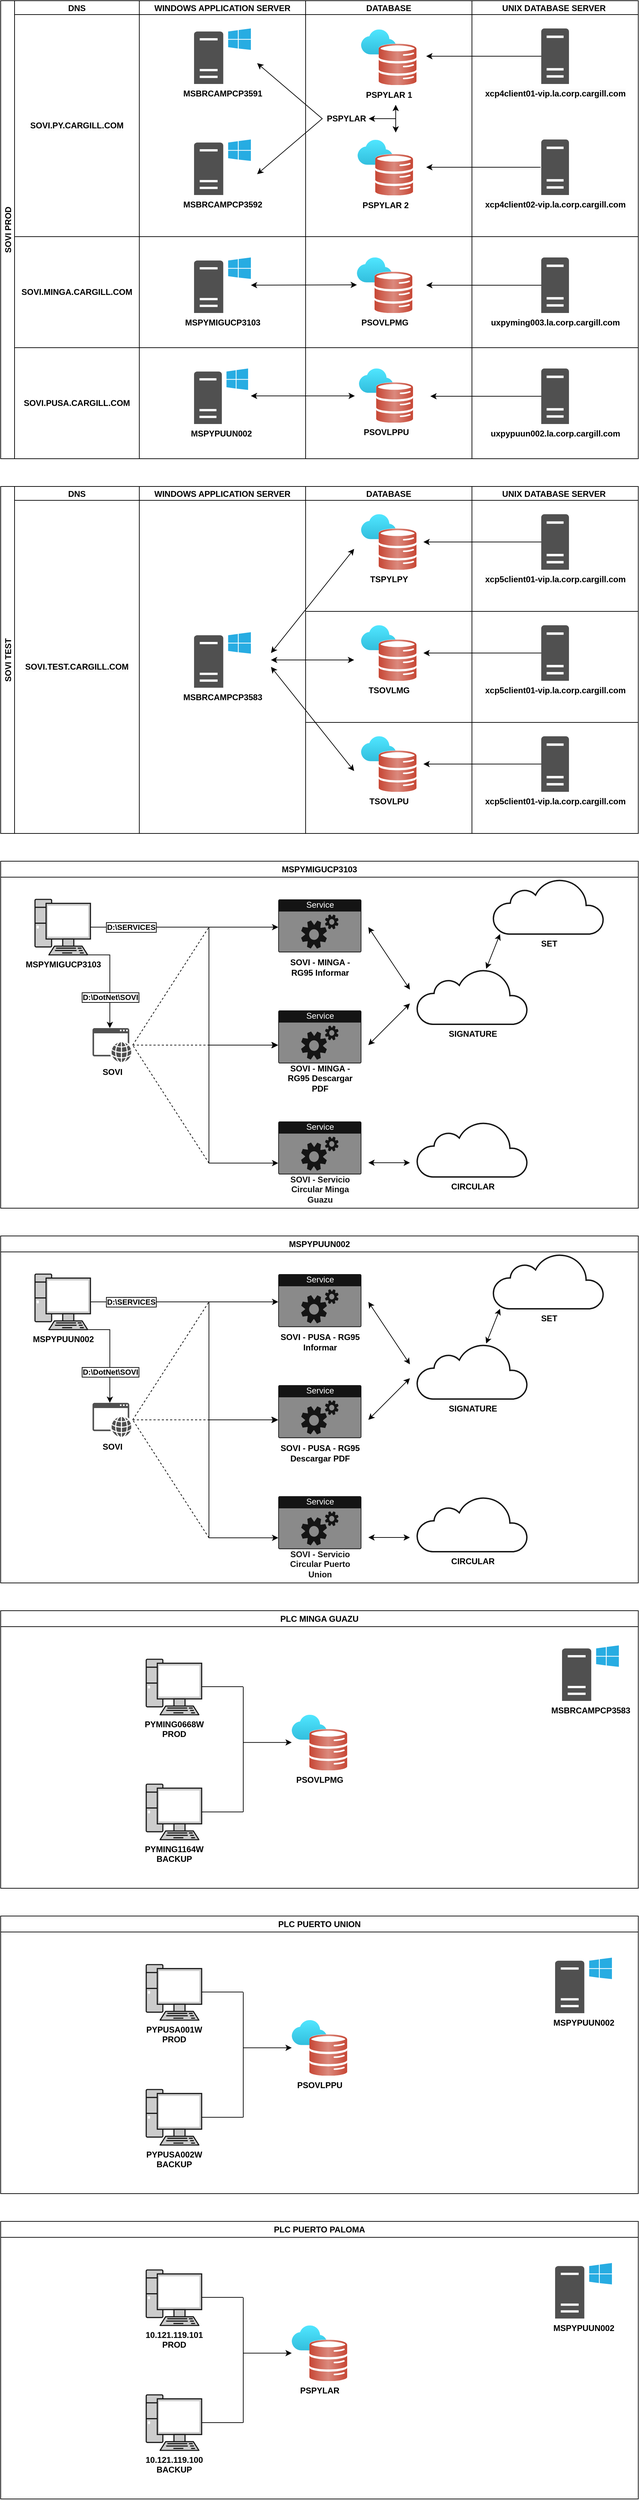 <mxfile version="26.2.14" pages="2">
  <diagram name="SOVI PROD" id="BHSBVepEI7i_H1suJu1l">
    <mxGraphModel dx="2276" dy="394" grid="1" gridSize="10" guides="1" tooltips="1" connect="1" arrows="1" fold="1" page="0" pageScale="1" pageWidth="827" pageHeight="1169" math="0" shadow="0">
      <root>
        <mxCell id="0" />
        <mxCell id="1" parent="0" />
        <mxCell id="Lmm6m85qJxEu8-YSa5jU-5" value="SOVI PROD" style="swimlane;childLayout=stackLayout;resizeParent=1;resizeParentMax=0;startSize=20;horizontal=0;horizontalStack=1;" parent="1" vertex="1">
          <mxGeometry x="-200" y="660" width="920" height="660" as="geometry">
            <mxRectangle x="-200" y="680" width="40" height="50" as="alternateBounds" />
          </mxGeometry>
        </mxCell>
        <mxCell id="Lmm6m85qJxEu8-YSa5jU-6" value="DNS" style="swimlane;startSize=20;" parent="Lmm6m85qJxEu8-YSa5jU-5" vertex="1">
          <mxGeometry x="20" width="180" height="660" as="geometry">
            <mxRectangle x="20" width="40" height="640" as="alternateBounds" />
          </mxGeometry>
        </mxCell>
        <UserObject label="&lt;div&gt;SOVI.PUSA.CARGILL.COM&lt;/div&gt;" id="y3RM7o4rQuZbwmve9e-z-50">
          <mxCell style="text;html=1;align=center;verticalAlign=middle;whiteSpace=wrap;rounded=0;fontStyle=1" parent="Lmm6m85qJxEu8-YSa5jU-6" vertex="1">
            <mxGeometry x="20" y="560" width="140" height="40" as="geometry" />
          </mxCell>
        </UserObject>
        <UserObject label="&lt;div&gt;SOVI.MINGA.CARGILL.COM&lt;/div&gt;" id="y3RM7o4rQuZbwmve9e-z-49">
          <mxCell style="text;html=1;align=center;verticalAlign=middle;whiteSpace=wrap;rounded=0;fontStyle=1" parent="Lmm6m85qJxEu8-YSa5jU-6" vertex="1">
            <mxGeometry x="20" y="400" width="140" height="40" as="geometry" />
          </mxCell>
        </UserObject>
        <UserObject label="&lt;div&gt;&lt;span style=&quot;color: rgb(0, 0, 0); font-family: Helvetica; font-size: 12px; font-style: normal; font-variant-ligatures: normal; font-variant-caps: normal; letter-spacing: normal; orphans: 2; text-indent: 0px; text-transform: none; widows: 2; word-spacing: 0px; -webkit-text-stroke-width: 0px; white-space: normal; background-color: rgb(251, 251, 251); text-decoration-thickness: initial; text-decoration-style: initial; text-decoration-color: initial; float: none; display: inline !important;&quot;&gt;SOVI.PY.CARGILL.COM&lt;/span&gt;&lt;/div&gt;" id="y3RM7o4rQuZbwmve9e-z-48">
          <mxCell style="text;html=1;align=center;verticalAlign=middle;whiteSpace=wrap;rounded=0;fontStyle=1" parent="Lmm6m85qJxEu8-YSa5jU-6" vertex="1">
            <mxGeometry x="20" y="160" width="140" height="40" as="geometry" />
          </mxCell>
        </UserObject>
        <mxCell id="Lmm6m85qJxEu8-YSa5jU-64" value="" style="endArrow=none;html=1;rounded=0;" parent="Lmm6m85qJxEu8-YSa5jU-6" edge="1">
          <mxGeometry width="50" height="50" relative="1" as="geometry">
            <mxPoint y="340" as="sourcePoint" />
            <mxPoint x="180" y="340" as="targetPoint" />
          </mxGeometry>
        </mxCell>
        <mxCell id="Lmm6m85qJxEu8-YSa5jU-68" value="" style="endArrow=none;html=1;rounded=0;" parent="Lmm6m85qJxEu8-YSa5jU-6" edge="1">
          <mxGeometry width="50" height="50" relative="1" as="geometry">
            <mxPoint y="500" as="sourcePoint" />
            <mxPoint x="180" y="500" as="targetPoint" />
          </mxGeometry>
        </mxCell>
        <mxCell id="Lmm6m85qJxEu8-YSa5jU-7" value="WINDOWS APPLICATION SERVER" style="swimlane;startSize=20;" parent="Lmm6m85qJxEu8-YSa5jU-5" vertex="1">
          <mxGeometry x="200" width="240" height="660" as="geometry">
            <mxRectangle x="200" width="32" height="640" as="alternateBounds" />
          </mxGeometry>
        </mxCell>
        <mxCell id="Lmm6m85qJxEu8-YSa5jU-12" value="&lt;div&gt;MSPYMIGUCP3103&lt;/div&gt;" style="sketch=0;pointerEvents=1;shadow=0;dashed=0;html=1;strokeColor=none;fillColor=#505050;labelPosition=center;verticalLabelPosition=bottom;verticalAlign=top;outlineConnect=0;align=center;shape=mxgraph.office.servers.windows_server;fontStyle=1" parent="Lmm6m85qJxEu8-YSa5jU-7" vertex="1">
          <mxGeometry x="79" y="370" width="82" height="80" as="geometry" />
        </mxCell>
        <mxCell id="Lmm6m85qJxEu8-YSa5jU-13" value="&lt;div&gt;&lt;span style=&quot;background-color: transparent; color: light-dark(rgb(0, 0, 0), rgb(255, 255, 255));&quot;&gt;MSPYPUUN002&lt;/span&gt;&lt;/div&gt;" style="sketch=0;pointerEvents=1;shadow=0;dashed=0;html=1;strokeColor=none;fillColor=#505050;labelPosition=center;verticalLabelPosition=bottom;verticalAlign=top;outlineConnect=0;align=center;shape=mxgraph.office.servers.windows_server;fontStyle=1" parent="Lmm6m85qJxEu8-YSa5jU-7" vertex="1">
          <mxGeometry x="79" y="530" width="78" height="80" as="geometry" />
        </mxCell>
        <mxCell id="Lmm6m85qJxEu8-YSa5jU-14" value="&lt;div&gt;MSBRCAMPCP3592&lt;/div&gt;" style="sketch=0;pointerEvents=1;shadow=0;dashed=0;html=1;strokeColor=none;fillColor=#505050;labelPosition=center;verticalLabelPosition=bottom;verticalAlign=top;outlineConnect=0;align=center;shape=mxgraph.office.servers.windows_server;fontStyle=1" parent="Lmm6m85qJxEu8-YSa5jU-7" vertex="1">
          <mxGeometry x="79" y="200" width="82" height="80" as="geometry" />
        </mxCell>
        <mxCell id="Lmm6m85qJxEu8-YSa5jU-15" value="&lt;div&gt;MSBRCAMPCP3591&lt;/div&gt;" style="sketch=0;pointerEvents=1;shadow=0;dashed=0;html=1;strokeColor=none;fillColor=#505050;labelPosition=center;verticalLabelPosition=bottom;verticalAlign=top;outlineConnect=0;align=center;shape=mxgraph.office.servers.windows_server;fontStyle=1" parent="Lmm6m85qJxEu8-YSa5jU-7" vertex="1">
          <mxGeometry x="79" y="40" width="82" height="80" as="geometry" />
        </mxCell>
        <mxCell id="Lmm6m85qJxEu8-YSa5jU-53" value="" style="endArrow=classic;startArrow=classic;html=1;rounded=0;" parent="Lmm6m85qJxEu8-YSa5jU-7" edge="1">
          <mxGeometry width="50" height="50" relative="1" as="geometry">
            <mxPoint x="161" y="569.5" as="sourcePoint" />
            <mxPoint x="311" y="569.5" as="targetPoint" />
          </mxGeometry>
        </mxCell>
        <mxCell id="Lmm6m85qJxEu8-YSa5jU-65" value="" style="endArrow=none;html=1;rounded=0;" parent="Lmm6m85qJxEu8-YSa5jU-7" edge="1">
          <mxGeometry width="50" height="50" relative="1" as="geometry">
            <mxPoint y="340" as="sourcePoint" />
            <mxPoint x="240" y="340" as="targetPoint" />
          </mxGeometry>
        </mxCell>
        <mxCell id="Lmm6m85qJxEu8-YSa5jU-69" value="" style="endArrow=none;html=1;rounded=0;" parent="Lmm6m85qJxEu8-YSa5jU-7" edge="1">
          <mxGeometry width="50" height="50" relative="1" as="geometry">
            <mxPoint x="-2" y="500" as="sourcePoint" />
            <mxPoint x="242" y="500" as="targetPoint" />
          </mxGeometry>
        </mxCell>
        <mxCell id="Lmm6m85qJxEu8-YSa5jU-8" value="DATABASE" style="swimlane;startSize=20;" parent="Lmm6m85qJxEu8-YSa5jU-5" vertex="1">
          <mxGeometry x="440" width="240" height="660" as="geometry">
            <mxRectangle x="440" width="40" height="640" as="alternateBounds" />
          </mxGeometry>
        </mxCell>
        <mxCell id="Lmm6m85qJxEu8-YSa5jU-16" value="PSOVLPMG" style="image;aspect=fixed;html=1;points=[];align=center;fontSize=12;image=img/lib/azure2/databases/Oracle_Database.svg;fontStyle=1" parent="Lmm6m85qJxEu8-YSa5jU-8" vertex="1">
          <mxGeometry x="74" y="370" width="80" height="80" as="geometry" />
        </mxCell>
        <mxCell id="Lmm6m85qJxEu8-YSa5jU-17" value="&lt;div&gt;PSOVLPPU&lt;/div&gt;" style="image;aspect=fixed;html=1;points=[];align=center;fontSize=12;image=img/lib/azure2/databases/Oracle_Database.svg;fontStyle=1" parent="Lmm6m85qJxEu8-YSa5jU-8" vertex="1">
          <mxGeometry x="77" y="530" width="78" height="78" as="geometry" />
        </mxCell>
        <mxCell id="Lmm6m85qJxEu8-YSa5jU-18" value="&lt;div&gt;PSPYLAR 2&lt;/div&gt;" style="image;aspect=fixed;html=1;points=[];align=center;fontSize=12;image=img/lib/azure2/databases/Oracle_Database.svg;fontStyle=1" parent="Lmm6m85qJxEu8-YSa5jU-8" vertex="1">
          <mxGeometry x="75" y="200.5" width="80" height="80" as="geometry" />
        </mxCell>
        <mxCell id="Lmm6m85qJxEu8-YSa5jU-19" value="&lt;div&gt;PSPYLAR 1&lt;/div&gt;" style="image;aspect=fixed;html=1;points=[];align=center;fontSize=12;image=img/lib/azure2/databases/Oracle_Database.svg;fontStyle=1" parent="Lmm6m85qJxEu8-YSa5jU-8" vertex="1">
          <mxGeometry x="80" y="41.5" width="80" height="80" as="geometry" />
        </mxCell>
        <mxCell id="Lmm6m85qJxEu8-YSa5jU-20" value="" style="endArrow=classic;startArrow=classic;html=1;rounded=0;" parent="Lmm6m85qJxEu8-YSa5jU-8" edge="1">
          <mxGeometry width="50" height="50" relative="1" as="geometry">
            <mxPoint x="130" y="190" as="sourcePoint" />
            <mxPoint x="130" y="150" as="targetPoint" />
            <Array as="points" />
          </mxGeometry>
        </mxCell>
        <mxCell id="Lmm6m85qJxEu8-YSa5jU-55" value="" style="endArrow=classic;startArrow=classic;html=1;rounded=0;" parent="Lmm6m85qJxEu8-YSa5jU-8" edge="1">
          <mxGeometry width="50" height="50" relative="1" as="geometry">
            <mxPoint x="-70" y="90" as="sourcePoint" />
            <mxPoint x="-70" y="250" as="targetPoint" />
            <Array as="points">
              <mxPoint x="24" y="170" />
            </Array>
          </mxGeometry>
        </mxCell>
        <mxCell id="Lmm6m85qJxEu8-YSa5jU-56" value="PSPYLAR" style="text;html=1;align=center;verticalAlign=middle;whiteSpace=wrap;rounded=0;fontSize=12;fontStyle=1" parent="Lmm6m85qJxEu8-YSa5jU-8" vertex="1">
          <mxGeometry x="27" y="150" width="64" height="40" as="geometry" />
        </mxCell>
        <mxCell id="Lmm6m85qJxEu8-YSa5jU-66" value="" style="endArrow=none;html=1;rounded=0;" parent="Lmm6m85qJxEu8-YSa5jU-8" edge="1">
          <mxGeometry width="50" height="50" relative="1" as="geometry">
            <mxPoint y="340" as="sourcePoint" />
            <mxPoint x="240" y="340" as="targetPoint" />
          </mxGeometry>
        </mxCell>
        <mxCell id="Lmm6m85qJxEu8-YSa5jU-70" value="" style="endArrow=none;html=1;rounded=0;" parent="Lmm6m85qJxEu8-YSa5jU-8" edge="1">
          <mxGeometry width="50" height="50" relative="1" as="geometry">
            <mxPoint y="500" as="sourcePoint" />
            <mxPoint x="240" y="500" as="targetPoint" />
          </mxGeometry>
        </mxCell>
        <mxCell id="Lmm6m85qJxEu8-YSa5jU-11" value="UNIX DATABASE SERVER " style="swimlane;startSize=20;strokeColor=default;strokeWidth=1;perimeterSpacing=0;" parent="Lmm6m85qJxEu8-YSa5jU-5" vertex="1">
          <mxGeometry x="680" width="240" height="660" as="geometry">
            <mxRectangle x="680" width="40" height="640" as="alternateBounds" />
          </mxGeometry>
        </mxCell>
        <mxCell id="Lmm6m85qJxEu8-YSa5jU-21" value="&lt;span style=&quot;text-align: left; text-wrap-mode: wrap;&quot;&gt;uxpypuun002.la.corp.cargill.com&lt;/span&gt;" style="sketch=0;pointerEvents=1;shadow=0;dashed=0;html=1;strokeColor=none;fillColor=#505050;labelPosition=center;verticalLabelPosition=bottom;verticalAlign=top;outlineConnect=0;align=center;shape=mxgraph.office.servers.server_generic;fontStyle=1" parent="Lmm6m85qJxEu8-YSa5jU-11" vertex="1">
          <mxGeometry x="100" y="530" width="40" height="80" as="geometry" />
        </mxCell>
        <mxCell id="Lmm6m85qJxEu8-YSa5jU-22" value="&lt;span style=&quot;text-align: left; text-wrap-mode: wrap;&quot;&gt;uxpyming003.la.corp.cargill.com&lt;/span&gt;" style="sketch=0;pointerEvents=1;shadow=0;dashed=0;html=1;strokeColor=none;fillColor=#505050;labelPosition=center;verticalLabelPosition=bottom;verticalAlign=top;outlineConnect=0;align=center;shape=mxgraph.office.servers.server_generic;fontStyle=1" parent="Lmm6m85qJxEu8-YSa5jU-11" vertex="1">
          <mxGeometry x="100" y="370" width="40" height="80" as="geometry" />
        </mxCell>
        <mxCell id="Lmm6m85qJxEu8-YSa5jU-23" value="&lt;span style=&quot;color: rgb(0, 0, 0); text-wrap-mode: wrap; text-align: left; background-color: rgb(251, 251, 251); float: none; display: inline !important;&quot;&gt;xcp4client02-vip.la.corp.cargill.com&lt;/span&gt;" style="sketch=0;pointerEvents=1;shadow=0;dashed=0;html=1;strokeColor=none;fillColor=#505050;labelPosition=center;verticalLabelPosition=bottom;verticalAlign=top;outlineConnect=0;align=center;shape=mxgraph.office.servers.server_generic;fontStyle=1" parent="Lmm6m85qJxEu8-YSa5jU-11" vertex="1">
          <mxGeometry x="100" y="200" width="40" height="80" as="geometry" />
        </mxCell>
        <mxCell id="Lmm6m85qJxEu8-YSa5jU-24" value="&lt;span style=&quot;color: rgb(0, 0, 0); text-wrap-mode: wrap; text-align: left; background-color: rgb(251, 251, 251); float: none; display: inline !important;&quot;&gt;xcp4client01-vip.la.corp.cargill.com&lt;/span&gt;" style="sketch=0;pointerEvents=1;shadow=0;dashed=0;html=1;strokeColor=none;fillColor=#505050;labelPosition=center;verticalLabelPosition=bottom;verticalAlign=top;outlineConnect=0;align=center;shape=mxgraph.office.servers.server_generic;fontStyle=1" parent="Lmm6m85qJxEu8-YSa5jU-11" vertex="1">
          <mxGeometry x="100" y="40" width="40" height="80" as="geometry" />
        </mxCell>
        <mxCell id="Lmm6m85qJxEu8-YSa5jU-25" value="" style="endArrow=classic;html=1;rounded=0;" parent="Lmm6m85qJxEu8-YSa5jU-11" source="Lmm6m85qJxEu8-YSa5jU-24" edge="1">
          <mxGeometry width="50" height="50" relative="1" as="geometry">
            <mxPoint x="83" y="79.5" as="sourcePoint" />
            <mxPoint x="-66" y="80" as="targetPoint" />
          </mxGeometry>
        </mxCell>
        <mxCell id="Lmm6m85qJxEu8-YSa5jU-26" value="" style="endArrow=classic;html=1;rounded=0;exitX=-0.025;exitY=0.5;exitDx=0;exitDy=0;exitPerimeter=0;" parent="Lmm6m85qJxEu8-YSa5jU-11" source="Lmm6m85qJxEu8-YSa5jU-23" edge="1">
          <mxGeometry width="50" height="50" relative="1" as="geometry">
            <mxPoint x="55" y="250" as="sourcePoint" />
            <mxPoint x="-66" y="240" as="targetPoint" />
          </mxGeometry>
        </mxCell>
        <mxCell id="Lmm6m85qJxEu8-YSa5jU-27" value="" style="endArrow=classic;html=1;rounded=0;" parent="Lmm6m85qJxEu8-YSa5jU-11" source="Lmm6m85qJxEu8-YSa5jU-22" edge="1">
          <mxGeometry width="50" height="50" relative="1" as="geometry">
            <mxPoint x="75" y="399.5" as="sourcePoint" />
            <mxPoint x="-66" y="410" as="targetPoint" />
          </mxGeometry>
        </mxCell>
        <mxCell id="Lmm6m85qJxEu8-YSa5jU-49" value="" style="endArrow=classic;html=1;rounded=0;" parent="Lmm6m85qJxEu8-YSa5jU-11" source="Lmm6m85qJxEu8-YSa5jU-21" edge="1">
          <mxGeometry width="50" height="50" relative="1" as="geometry">
            <mxPoint x="85" y="559.5" as="sourcePoint" />
            <mxPoint x="-60" y="570" as="targetPoint" />
          </mxGeometry>
        </mxCell>
        <mxCell id="Lmm6m85qJxEu8-YSa5jU-67" value="" style="endArrow=none;html=1;rounded=0;" parent="Lmm6m85qJxEu8-YSa5jU-11" edge="1">
          <mxGeometry width="50" height="50" relative="1" as="geometry">
            <mxPoint y="340" as="sourcePoint" />
            <mxPoint x="240" y="340" as="targetPoint" />
          </mxGeometry>
        </mxCell>
        <mxCell id="Lmm6m85qJxEu8-YSa5jU-71" value="" style="endArrow=none;html=1;rounded=0;" parent="Lmm6m85qJxEu8-YSa5jU-11" edge="1">
          <mxGeometry width="50" height="50" relative="1" as="geometry">
            <mxPoint y="500" as="sourcePoint" />
            <mxPoint x="240" y="500" as="targetPoint" />
          </mxGeometry>
        </mxCell>
        <mxCell id="Lmm6m85qJxEu8-YSa5jU-54" value="" style="endArrow=classic;startArrow=classic;html=1;rounded=0;entryX=0;entryY=0.494;entryDx=0;entryDy=0;entryPerimeter=0;" parent="Lmm6m85qJxEu8-YSa5jU-5" source="Lmm6m85qJxEu8-YSa5jU-12" target="Lmm6m85qJxEu8-YSa5jU-16" edge="1">
          <mxGeometry width="50" height="50" relative="1" as="geometry">
            <mxPoint x="364" y="400" as="sourcePoint" />
            <mxPoint x="484" y="400" as="targetPoint" />
          </mxGeometry>
        </mxCell>
        <mxCell id="fkPe5Omj4DqYJCpeFkgv-1" value="SOVI TEST" style="swimlane;childLayout=stackLayout;resizeParent=1;resizeParentMax=0;startSize=20;horizontal=0;horizontalStack=1;" parent="1" vertex="1">
          <mxGeometry x="-200" y="1360" width="920" height="500" as="geometry">
            <mxRectangle x="-200" y="1360" width="40" height="50" as="alternateBounds" />
          </mxGeometry>
        </mxCell>
        <mxCell id="fkPe5Omj4DqYJCpeFkgv-2" value="DNS" style="swimlane;startSize=20;" parent="fkPe5Omj4DqYJCpeFkgv-1" vertex="1">
          <mxGeometry x="20" width="180" height="500" as="geometry">
            <mxRectangle x="20" width="40" height="640" as="alternateBounds" />
          </mxGeometry>
        </mxCell>
        <UserObject label="&lt;div&gt;&lt;span style=&quot;color: rgb(0, 0, 0); font-family: Helvetica; font-size: 12px; font-style: normal; font-variant-ligatures: normal; font-variant-caps: normal; letter-spacing: normal; orphans: 2; text-indent: 0px; text-transform: none; widows: 2; word-spacing: 0px; -webkit-text-stroke-width: 0px; white-space: normal; background-color: rgb(251, 251, 251); text-decoration-thickness: initial; text-decoration-style: initial; text-decoration-color: initial; float: none; display: inline !important;&quot;&gt;SOVI.TEST.CARGILL.COM&lt;/span&gt;&lt;/div&gt;" id="fkPe5Omj4DqYJCpeFkgv-3">
          <mxCell style="text;html=1;align=center;verticalAlign=middle;whiteSpace=wrap;rounded=0;fontStyle=1" parent="fkPe5Omj4DqYJCpeFkgv-2" vertex="1">
            <mxGeometry x="20" y="240" width="140" height="40" as="geometry" />
          </mxCell>
        </UserObject>
        <mxCell id="fkPe5Omj4DqYJCpeFkgv-4" value="WINDOWS APPLICATION SERVER" style="swimlane;startSize=20;" parent="fkPe5Omj4DqYJCpeFkgv-1" vertex="1">
          <mxGeometry x="200" width="240" height="500" as="geometry" />
        </mxCell>
        <mxCell id="fkPe5Omj4DqYJCpeFkgv-5" value="&lt;div&gt;MSBRCAMPCP3583&lt;/div&gt;" style="sketch=0;pointerEvents=1;shadow=0;dashed=0;html=1;strokeColor=none;fillColor=#505050;labelPosition=center;verticalLabelPosition=bottom;verticalAlign=top;outlineConnect=0;align=center;shape=mxgraph.office.servers.windows_server;fontStyle=1" parent="fkPe5Omj4DqYJCpeFkgv-4" vertex="1">
          <mxGeometry x="79" y="210" width="82" height="80" as="geometry" />
        </mxCell>
        <mxCell id="fkPe5Omj4DqYJCpeFkgv-6" value="" style="endArrow=classic;startArrow=classic;html=1;rounded=0;" parent="fkPe5Omj4DqYJCpeFkgv-4" edge="1">
          <mxGeometry width="50" height="50" relative="1" as="geometry">
            <mxPoint x="190" y="260" as="sourcePoint" />
            <mxPoint x="310" y="410" as="targetPoint" />
          </mxGeometry>
        </mxCell>
        <mxCell id="fkPe5Omj4DqYJCpeFkgv-7" value="DATABASE" style="swimlane;startSize=20;" parent="fkPe5Omj4DqYJCpeFkgv-1" vertex="1">
          <mxGeometry x="440" width="240" height="500" as="geometry">
            <mxRectangle x="460" width="40" height="500" as="alternateBounds" />
          </mxGeometry>
        </mxCell>
        <mxCell id="fkPe5Omj4DqYJCpeFkgv-8" value="TSOVLMG" style="image;aspect=fixed;html=1;points=[];align=center;fontSize=12;image=img/lib/azure2/databases/Oracle_Database.svg;fontStyle=1" parent="fkPe5Omj4DqYJCpeFkgv-7" vertex="1">
          <mxGeometry x="80" y="200" width="80" height="80" as="geometry" />
        </mxCell>
        <mxCell id="fkPe5Omj4DqYJCpeFkgv-9" value="&lt;div&gt;TSOVLPU&lt;/div&gt;" style="image;aspect=fixed;html=1;points=[];align=center;fontSize=12;image=img/lib/azure2/databases/Oracle_Database.svg;fontStyle=1" parent="fkPe5Omj4DqYJCpeFkgv-7" vertex="1">
          <mxGeometry x="80" y="360" width="80" height="80" as="geometry" />
        </mxCell>
        <mxCell id="fkPe5Omj4DqYJCpeFkgv-10" value="" style="endArrow=none;html=1;rounded=0;" parent="fkPe5Omj4DqYJCpeFkgv-7" edge="1">
          <mxGeometry width="50" height="50" relative="1" as="geometry">
            <mxPoint y="180" as="sourcePoint" />
            <mxPoint x="240" y="180" as="targetPoint" />
          </mxGeometry>
        </mxCell>
        <mxCell id="fkPe5Omj4DqYJCpeFkgv-11" value="" style="endArrow=none;html=1;rounded=0;" parent="fkPe5Omj4DqYJCpeFkgv-7" edge="1">
          <mxGeometry width="50" height="50" relative="1" as="geometry">
            <mxPoint y="340" as="sourcePoint" />
            <mxPoint x="240" y="340" as="targetPoint" />
          </mxGeometry>
        </mxCell>
        <mxCell id="fkPe5Omj4DqYJCpeFkgv-12" value="&lt;div&gt;TSPYLPY&lt;/div&gt;" style="image;aspect=fixed;html=1;points=[];align=center;fontSize=12;image=img/lib/azure2/databases/Oracle_Database.svg;fontStyle=1" parent="fkPe5Omj4DqYJCpeFkgv-7" vertex="1">
          <mxGeometry x="80" y="40" width="80" height="80" as="geometry" />
        </mxCell>
        <mxCell id="fkPe5Omj4DqYJCpeFkgv-13" value="UNIX DATABASE SERVER " style="swimlane;startSize=20;strokeColor=default;strokeWidth=1;perimeterSpacing=0;" parent="fkPe5Omj4DqYJCpeFkgv-1" vertex="1">
          <mxGeometry x="680" width="240" height="500" as="geometry">
            <mxRectangle x="670" width="40" height="640" as="alternateBounds" />
          </mxGeometry>
        </mxCell>
        <mxCell id="fkPe5Omj4DqYJCpeFkgv-14" value="&lt;div style=&quot;&quot;&gt;&lt;span style=&quot;background-color: transparent; text-wrap-mode: wrap;&quot;&gt;xcp5client01-vip.la.corp.cargill.com&lt;/span&gt;&lt;/div&gt;" style="sketch=0;pointerEvents=1;shadow=0;dashed=0;html=1;strokeColor=none;fillColor=#505050;labelPosition=center;verticalLabelPosition=bottom;verticalAlign=top;outlineConnect=0;align=center;shape=mxgraph.office.servers.server_generic;fontStyle=1" parent="fkPe5Omj4DqYJCpeFkgv-13" vertex="1">
          <mxGeometry x="100" y="360" width="40" height="80" as="geometry" />
        </mxCell>
        <mxCell id="fkPe5Omj4DqYJCpeFkgv-15" value="&lt;div style=&quot;&quot;&gt;&lt;span style=&quot;background-color: transparent; text-wrap-mode: wrap;&quot;&gt;xcp5client01-vip.la.corp.cargill.com&lt;/span&gt;&lt;/div&gt;" style="sketch=0;pointerEvents=1;shadow=0;dashed=0;html=1;strokeColor=none;fillColor=#505050;labelPosition=center;verticalLabelPosition=bottom;verticalAlign=top;outlineConnect=0;align=center;shape=mxgraph.office.servers.server_generic;fontStyle=1" parent="fkPe5Omj4DqYJCpeFkgv-13" vertex="1">
          <mxGeometry x="100" y="200" width="40" height="80" as="geometry" />
        </mxCell>
        <mxCell id="fkPe5Omj4DqYJCpeFkgv-16" value="&lt;span style=&quot;color: rgb(0, 0, 0); text-wrap-mode: wrap; text-align: left; background-color: rgb(251, 251, 251); float: none; display: inline !important;&quot;&gt;xcp5client01-vip.la.corp.cargill.com&lt;/span&gt;" style="sketch=0;pointerEvents=1;shadow=0;dashed=0;html=1;strokeColor=none;fillColor=#505050;labelPosition=center;verticalLabelPosition=bottom;verticalAlign=top;outlineConnect=0;align=center;shape=mxgraph.office.servers.server_generic;fontStyle=1" parent="fkPe5Omj4DqYJCpeFkgv-13" vertex="1">
          <mxGeometry x="100" y="40" width="40" height="80" as="geometry" />
        </mxCell>
        <mxCell id="fkPe5Omj4DqYJCpeFkgv-17" value="" style="endArrow=classic;html=1;rounded=0;" parent="fkPe5Omj4DqYJCpeFkgv-13" source="fkPe5Omj4DqYJCpeFkgv-16" edge="1">
          <mxGeometry width="50" height="50" relative="1" as="geometry">
            <mxPoint x="90" y="180" as="sourcePoint" />
            <mxPoint x="-70" y="80" as="targetPoint" />
          </mxGeometry>
        </mxCell>
        <mxCell id="fkPe5Omj4DqYJCpeFkgv-18" value="" style="endArrow=classic;html=1;rounded=0;" parent="fkPe5Omj4DqYJCpeFkgv-13" source="fkPe5Omj4DqYJCpeFkgv-14" edge="1">
          <mxGeometry width="50" height="50" relative="1" as="geometry">
            <mxPoint x="90" y="580" as="sourcePoint" />
            <mxPoint x="-70" y="400" as="targetPoint" />
          </mxGeometry>
        </mxCell>
        <mxCell id="fkPe5Omj4DqYJCpeFkgv-19" value="" style="endArrow=none;html=1;rounded=0;" parent="fkPe5Omj4DqYJCpeFkgv-13" edge="1">
          <mxGeometry width="50" height="50" relative="1" as="geometry">
            <mxPoint y="180" as="sourcePoint" />
            <mxPoint x="240" y="180" as="targetPoint" />
          </mxGeometry>
        </mxCell>
        <mxCell id="fkPe5Omj4DqYJCpeFkgv-20" value="" style="endArrow=none;html=1;rounded=0;" parent="fkPe5Omj4DqYJCpeFkgv-13" edge="1">
          <mxGeometry width="50" height="50" relative="1" as="geometry">
            <mxPoint y="340" as="sourcePoint" />
            <mxPoint x="240" y="340" as="targetPoint" />
          </mxGeometry>
        </mxCell>
        <mxCell id="fkPe5Omj4DqYJCpeFkgv-21" value="" style="endArrow=classic;html=1;rounded=0;" parent="fkPe5Omj4DqYJCpeFkgv-13" source="fkPe5Omj4DqYJCpeFkgv-15" edge="1">
          <mxGeometry width="50" height="50" relative="1" as="geometry">
            <mxPoint x="90" y="410" as="sourcePoint" />
            <mxPoint x="-70" y="240" as="targetPoint" />
          </mxGeometry>
        </mxCell>
        <mxCell id="fkPe5Omj4DqYJCpeFkgv-22" value="" style="endArrow=classic;startArrow=classic;html=1;rounded=0;" parent="fkPe5Omj4DqYJCpeFkgv-1" edge="1">
          <mxGeometry width="50" height="50" relative="1" as="geometry">
            <mxPoint x="390" y="250" as="sourcePoint" />
            <mxPoint x="510" y="250" as="targetPoint" />
          </mxGeometry>
        </mxCell>
        <mxCell id="fkPe5Omj4DqYJCpeFkgv-23" value="" style="endArrow=classic;startArrow=classic;html=1;rounded=0;" parent="fkPe5Omj4DqYJCpeFkgv-1" edge="1">
          <mxGeometry width="50" height="50" relative="1" as="geometry">
            <mxPoint x="390" y="240" as="sourcePoint" />
            <mxPoint x="510" y="90" as="targetPoint" />
          </mxGeometry>
        </mxCell>
        <mxCell id="05mDJKyetppNoWfwEQb2-70" value="" style="endArrow=classic;html=1;rounded=0;entryX=1;entryY=0.5;entryDx=0;entryDy=0;" parent="1" target="Lmm6m85qJxEu8-YSa5jU-56" edge="1">
          <mxGeometry width="50" height="50" relative="1" as="geometry">
            <mxPoint x="370" y="830" as="sourcePoint" />
            <mxPoint x="230" y="800" as="targetPoint" />
          </mxGeometry>
        </mxCell>
        <mxCell id="05mDJKyetppNoWfwEQb2-109" value="PLC MINGA GUAZU" style="swimlane;whiteSpace=wrap;html=1;" parent="1" vertex="1">
          <mxGeometry x="-200" y="2980" width="920" height="400" as="geometry">
            <mxRectangle x="-200" y="2980" width="150" height="30" as="alternateBounds" />
          </mxGeometry>
        </mxCell>
        <mxCell id="05mDJKyetppNoWfwEQb2-111" value="PSOVLPMG" style="image;aspect=fixed;html=1;points=[];align=center;fontSize=12;image=img/lib/azure2/databases/Oracle_Database.svg;fontStyle=1" parent="05mDJKyetppNoWfwEQb2-109" vertex="1">
          <mxGeometry x="420" y="150" width="80" height="80" as="geometry" />
        </mxCell>
        <mxCell id="05mDJKyetppNoWfwEQb2-112" value="&lt;div&gt;MSBRCAMPCP3583&lt;/div&gt;" style="sketch=0;pointerEvents=1;shadow=0;dashed=0;html=1;strokeColor=none;fillColor=#505050;labelPosition=center;verticalLabelPosition=bottom;verticalAlign=top;outlineConnect=0;align=center;shape=mxgraph.office.servers.windows_server;fontStyle=1" parent="05mDJKyetppNoWfwEQb2-109" vertex="1">
          <mxGeometry x="810" y="50" width="82" height="80" as="geometry" />
        </mxCell>
        <mxCell id="XIFifF_P7c_oXQcy4Evd-6" value="PYMING0668W&lt;div&gt;PROD&lt;/div&gt;" style="fontColor=#000000;verticalAlign=top;verticalLabelPosition=bottom;labelPosition=center;align=center;html=1;outlineConnect=0;fillColor=#CCCCCC;strokeColor=#141414;gradientColor=none;gradientDirection=north;strokeWidth=2;shape=mxgraph.networks.pc;fontStyle=1;shadow=0;" vertex="1" parent="05mDJKyetppNoWfwEQb2-109">
          <mxGeometry x="210" y="70" width="80" height="80" as="geometry" />
        </mxCell>
        <mxCell id="XIFifF_P7c_oXQcy4Evd-7" value="PYMING1164W&lt;div&gt;BACKUP&lt;/div&gt;" style="fontColor=#000000;verticalAlign=top;verticalLabelPosition=bottom;labelPosition=center;align=center;html=1;outlineConnect=0;fillColor=#CCCCCC;strokeColor=#141414;gradientColor=none;gradientDirection=north;strokeWidth=2;shape=mxgraph.networks.pc;fontStyle=1;shadow=0;" vertex="1" parent="05mDJKyetppNoWfwEQb2-109">
          <mxGeometry x="210" y="250" width="80" height="80" as="geometry" />
        </mxCell>
        <mxCell id="R7bp9Hq8BqDHesgVkp4p-5" value="" style="endArrow=none;html=1;rounded=0;" edge="1" parent="05mDJKyetppNoWfwEQb2-109">
          <mxGeometry width="50" height="50" relative="1" as="geometry">
            <mxPoint x="290" y="290" as="sourcePoint" />
            <mxPoint x="350" y="290" as="targetPoint" />
          </mxGeometry>
        </mxCell>
        <mxCell id="R7bp9Hq8BqDHesgVkp4p-6" value="" style="endArrow=none;html=1;rounded=0;" edge="1" parent="05mDJKyetppNoWfwEQb2-109">
          <mxGeometry width="50" height="50" relative="1" as="geometry">
            <mxPoint x="350" y="110" as="sourcePoint" />
            <mxPoint x="350" y="290" as="targetPoint" />
          </mxGeometry>
        </mxCell>
        <mxCell id="R7bp9Hq8BqDHesgVkp4p-7" value="" style="endArrow=none;html=1;rounded=0;" edge="1" parent="05mDJKyetppNoWfwEQb2-109">
          <mxGeometry width="50" height="50" relative="1" as="geometry">
            <mxPoint x="290" y="109.5" as="sourcePoint" />
            <mxPoint x="350" y="109.5" as="targetPoint" />
          </mxGeometry>
        </mxCell>
        <mxCell id="R7bp9Hq8BqDHesgVkp4p-9" value="" style="endArrow=classic;html=1;rounded=0;" edge="1" parent="05mDJKyetppNoWfwEQb2-109">
          <mxGeometry width="50" height="50" relative="1" as="geometry">
            <mxPoint x="350" y="189.86" as="sourcePoint" />
            <mxPoint x="420" y="189.86" as="targetPoint" />
          </mxGeometry>
        </mxCell>
        <mxCell id="R7bp9Hq8BqDHesgVkp4p-13" value="PLC PUERTO UNION" style="swimlane;whiteSpace=wrap;html=1;" vertex="1" parent="1">
          <mxGeometry x="-200" y="3420" width="920" height="400" as="geometry">
            <mxRectangle x="-200" y="3420" width="160" height="30" as="alternateBounds" />
          </mxGeometry>
        </mxCell>
        <mxCell id="R7bp9Hq8BqDHesgVkp4p-14" value="PSOVLPPU" style="image;aspect=fixed;html=1;points=[];align=center;fontSize=12;image=img/lib/azure2/databases/Oracle_Database.svg;fontStyle=1" vertex="1" parent="R7bp9Hq8BqDHesgVkp4p-13">
          <mxGeometry x="420" y="150" width="80" height="80" as="geometry" />
        </mxCell>
        <mxCell id="R7bp9Hq8BqDHesgVkp4p-15" value="MSPYPUUN002" style="sketch=0;pointerEvents=1;shadow=0;dashed=0;html=1;strokeColor=none;fillColor=#505050;labelPosition=center;verticalLabelPosition=bottom;verticalAlign=top;outlineConnect=0;align=center;shape=mxgraph.office.servers.windows_server;fontStyle=1" vertex="1" parent="R7bp9Hq8BqDHesgVkp4p-13">
          <mxGeometry x="800" y="60" width="82" height="80" as="geometry" />
        </mxCell>
        <mxCell id="R7bp9Hq8BqDHesgVkp4p-16" value="PYPUSA001W&lt;div&gt;PROD&lt;/div&gt;" style="fontColor=#000000;verticalAlign=top;verticalLabelPosition=bottom;labelPosition=center;align=center;html=1;outlineConnect=0;fillColor=#CCCCCC;strokeColor=#141414;gradientColor=none;gradientDirection=north;strokeWidth=2;shape=mxgraph.networks.pc;fontStyle=1;shadow=0;" vertex="1" parent="R7bp9Hq8BqDHesgVkp4p-13">
          <mxGeometry x="210" y="70" width="80" height="80" as="geometry" />
        </mxCell>
        <mxCell id="R7bp9Hq8BqDHesgVkp4p-17" value="PYPUSA002W&lt;div&gt;BACKUP&lt;/div&gt;" style="fontColor=#000000;verticalAlign=top;verticalLabelPosition=bottom;labelPosition=center;align=center;html=1;outlineConnect=0;fillColor=#CCCCCC;strokeColor=#141414;gradientColor=none;gradientDirection=north;strokeWidth=2;shape=mxgraph.networks.pc;fontStyle=1;shadow=0;" vertex="1" parent="R7bp9Hq8BqDHesgVkp4p-13">
          <mxGeometry x="210" y="250" width="80" height="80" as="geometry" />
        </mxCell>
        <mxCell id="R7bp9Hq8BqDHesgVkp4p-18" value="" style="endArrow=none;html=1;rounded=0;" edge="1" parent="R7bp9Hq8BqDHesgVkp4p-13">
          <mxGeometry width="50" height="50" relative="1" as="geometry">
            <mxPoint x="290" y="290" as="sourcePoint" />
            <mxPoint x="350" y="290" as="targetPoint" />
          </mxGeometry>
        </mxCell>
        <mxCell id="R7bp9Hq8BqDHesgVkp4p-19" value="" style="endArrow=none;html=1;rounded=0;" edge="1" parent="R7bp9Hq8BqDHesgVkp4p-13">
          <mxGeometry width="50" height="50" relative="1" as="geometry">
            <mxPoint x="350" y="110" as="sourcePoint" />
            <mxPoint x="350" y="290" as="targetPoint" />
          </mxGeometry>
        </mxCell>
        <mxCell id="R7bp9Hq8BqDHesgVkp4p-20" value="" style="endArrow=none;html=1;rounded=0;" edge="1" parent="R7bp9Hq8BqDHesgVkp4p-13">
          <mxGeometry width="50" height="50" relative="1" as="geometry">
            <mxPoint x="290" y="109.5" as="sourcePoint" />
            <mxPoint x="350" y="109.5" as="targetPoint" />
          </mxGeometry>
        </mxCell>
        <mxCell id="R7bp9Hq8BqDHesgVkp4p-21" value="" style="endArrow=classic;html=1;rounded=0;" edge="1" parent="R7bp9Hq8BqDHesgVkp4p-13">
          <mxGeometry width="50" height="50" relative="1" as="geometry">
            <mxPoint x="350" y="189.86" as="sourcePoint" />
            <mxPoint x="420" y="189.86" as="targetPoint" />
          </mxGeometry>
        </mxCell>
        <mxCell id="R7bp9Hq8BqDHesgVkp4p-24" value="PLC PUERTO PALOMA" style="swimlane;whiteSpace=wrap;html=1;" vertex="1" parent="1">
          <mxGeometry x="-200" y="3860" width="920" height="400" as="geometry">
            <mxRectangle x="-200" y="3420" width="160" height="30" as="alternateBounds" />
          </mxGeometry>
        </mxCell>
        <mxCell id="R7bp9Hq8BqDHesgVkp4p-25" value="PSPYLAR" style="image;aspect=fixed;html=1;points=[];align=center;fontSize=12;image=img/lib/azure2/databases/Oracle_Database.svg;fontStyle=1" vertex="1" parent="R7bp9Hq8BqDHesgVkp4p-24">
          <mxGeometry x="420" y="150" width="80" height="80" as="geometry" />
        </mxCell>
        <mxCell id="R7bp9Hq8BqDHesgVkp4p-26" value="MSPYPUUN002" style="sketch=0;pointerEvents=1;shadow=0;dashed=0;html=1;strokeColor=none;fillColor=#505050;labelPosition=center;verticalLabelPosition=bottom;verticalAlign=top;outlineConnect=0;align=center;shape=mxgraph.office.servers.windows_server;fontStyle=1" vertex="1" parent="R7bp9Hq8BqDHesgVkp4p-24">
          <mxGeometry x="800" y="60" width="82" height="80" as="geometry" />
        </mxCell>
        <mxCell id="R7bp9Hq8BqDHesgVkp4p-27" value="10.121.119.101&lt;div&gt;PROD&lt;/div&gt;" style="fontColor=#000000;verticalAlign=top;verticalLabelPosition=bottom;labelPosition=center;align=center;html=1;outlineConnect=0;fillColor=#CCCCCC;strokeColor=#141414;gradientColor=none;gradientDirection=north;strokeWidth=2;shape=mxgraph.networks.pc;fontStyle=1;shadow=0;" vertex="1" parent="R7bp9Hq8BqDHesgVkp4p-24">
          <mxGeometry x="210" y="70" width="80" height="80" as="geometry" />
        </mxCell>
        <mxCell id="R7bp9Hq8BqDHesgVkp4p-28" value="10.121.119.100&lt;div&gt;BACKUP&lt;/div&gt;" style="fontColor=#000000;verticalAlign=top;verticalLabelPosition=bottom;labelPosition=center;align=center;html=1;outlineConnect=0;fillColor=#CCCCCC;strokeColor=#141414;gradientColor=none;gradientDirection=north;strokeWidth=2;shape=mxgraph.networks.pc;fontStyle=1;shadow=0;" vertex="1" parent="R7bp9Hq8BqDHesgVkp4p-24">
          <mxGeometry x="210" y="250" width="80" height="80" as="geometry" />
        </mxCell>
        <mxCell id="R7bp9Hq8BqDHesgVkp4p-29" value="" style="endArrow=none;html=1;rounded=0;" edge="1" parent="R7bp9Hq8BqDHesgVkp4p-24">
          <mxGeometry width="50" height="50" relative="1" as="geometry">
            <mxPoint x="290" y="290" as="sourcePoint" />
            <mxPoint x="350" y="290" as="targetPoint" />
          </mxGeometry>
        </mxCell>
        <mxCell id="R7bp9Hq8BqDHesgVkp4p-30" value="" style="endArrow=none;html=1;rounded=0;" edge="1" parent="R7bp9Hq8BqDHesgVkp4p-24">
          <mxGeometry width="50" height="50" relative="1" as="geometry">
            <mxPoint x="350" y="110" as="sourcePoint" />
            <mxPoint x="350" y="290" as="targetPoint" />
          </mxGeometry>
        </mxCell>
        <mxCell id="R7bp9Hq8BqDHesgVkp4p-31" value="" style="endArrow=none;html=1;rounded=0;" edge="1" parent="R7bp9Hq8BqDHesgVkp4p-24">
          <mxGeometry width="50" height="50" relative="1" as="geometry">
            <mxPoint x="290" y="109.5" as="sourcePoint" />
            <mxPoint x="350" y="109.5" as="targetPoint" />
          </mxGeometry>
        </mxCell>
        <mxCell id="R7bp9Hq8BqDHesgVkp4p-32" value="" style="endArrow=classic;html=1;rounded=0;" edge="1" parent="R7bp9Hq8BqDHesgVkp4p-24">
          <mxGeometry width="50" height="50" relative="1" as="geometry">
            <mxPoint x="350" y="189.86" as="sourcePoint" />
            <mxPoint x="420" y="189.86" as="targetPoint" />
          </mxGeometry>
        </mxCell>
        <mxCell id="R7bp9Hq8BqDHesgVkp4p-33" value="&lt;span style=&quot;text-wrap-mode: nowrap;&quot;&gt;MSPYPUUN002&lt;/span&gt;" style="swimlane;whiteSpace=wrap;html=1;" vertex="1" parent="1">
          <mxGeometry x="-200" y="2440" width="920" height="500" as="geometry">
            <mxRectangle x="-200" y="2980" width="150" height="30" as="alternateBounds" />
          </mxGeometry>
        </mxCell>
        <mxCell id="R7bp9Hq8BqDHesgVkp4p-77" value="" style="endArrow=classic;startArrow=classic;html=1;rounded=0;" edge="1" parent="R7bp9Hq8BqDHesgVkp4p-33">
          <mxGeometry width="50" height="50" relative="1" as="geometry">
            <mxPoint x="530.5" y="265" as="sourcePoint" />
            <mxPoint x="590.5" y="205" as="targetPoint" />
          </mxGeometry>
        </mxCell>
        <mxCell id="R7bp9Hq8BqDHesgVkp4p-78" value="" style="endArrow=classic;startArrow=classic;html=1;rounded=0;" edge="1" parent="R7bp9Hq8BqDHesgVkp4p-33">
          <mxGeometry width="50" height="50" relative="1" as="geometry">
            <mxPoint x="530.5" y="95" as="sourcePoint" />
            <mxPoint x="590.5" y="185" as="targetPoint" />
          </mxGeometry>
        </mxCell>
        <mxCell id="R7bp9Hq8BqDHesgVkp4p-79" value="" style="endArrow=classic;startArrow=classic;html=1;rounded=0;" edge="1" parent="R7bp9Hq8BqDHesgVkp4p-33">
          <mxGeometry width="50" height="50" relative="1" as="geometry">
            <mxPoint x="530.5" y="434.5" as="sourcePoint" />
            <mxPoint x="590.5" y="434.5" as="targetPoint" />
          </mxGeometry>
        </mxCell>
        <mxCell id="R7bp9Hq8BqDHesgVkp4p-81" value="" style="endArrow=classic;startArrow=classic;html=1;rounded=0;" edge="1" parent="R7bp9Hq8BqDHesgVkp4p-33">
          <mxGeometry width="50" height="50" relative="1" as="geometry">
            <mxPoint x="720.5" y="105" as="sourcePoint" />
            <mxPoint x="700.5" y="155" as="targetPoint" />
          </mxGeometry>
        </mxCell>
        <mxCell id="R7bp9Hq8BqDHesgVkp4p-82" style="edgeStyle=orthogonalEdgeStyle;rounded=0;orthogonalLoop=1;jettySize=auto;html=1;exitX=0.5;exitY=1;exitDx=0;exitDy=0;exitPerimeter=0;" edge="1" parent="R7bp9Hq8BqDHesgVkp4p-33" source="R7bp9Hq8BqDHesgVkp4p-84" target="R7bp9Hq8BqDHesgVkp4p-92">
          <mxGeometry relative="1" as="geometry">
            <Array as="points">
              <mxPoint x="157.5" y="135" />
            </Array>
          </mxGeometry>
        </mxCell>
        <mxCell id="R7bp9Hq8BqDHesgVkp4p-83" value="&lt;span&gt;D:\DotNet\SOVI&lt;/span&gt;" style="edgeLabel;html=1;align=center;verticalAlign=middle;resizable=0;points=[];labelBorderColor=default;textShadow=0;spacingTop=0;spacing=2;fontStyle=1" vertex="1" connectable="0" parent="R7bp9Hq8BqDHesgVkp4p-82">
          <mxGeometry x="-0.167" y="1" relative="1" as="geometry">
            <mxPoint x="-1" y="56" as="offset" />
          </mxGeometry>
        </mxCell>
        <mxCell id="R7bp9Hq8BqDHesgVkp4p-85" style="edgeStyle=orthogonalEdgeStyle;rounded=0;orthogonalLoop=1;jettySize=auto;html=1;exitX=1;exitY=0.5;exitDx=0;exitDy=0;exitPerimeter=0;" edge="1" parent="R7bp9Hq8BqDHesgVkp4p-33" source="R7bp9Hq8BqDHesgVkp4p-84" target="R7bp9Hq8BqDHesgVkp4p-90">
          <mxGeometry relative="1" as="geometry">
            <mxPoint x="390.5" y="115" as="targetPoint" />
            <Array as="points">
              <mxPoint x="400.5" y="95" />
              <mxPoint x="400.5" y="95" />
            </Array>
          </mxGeometry>
        </mxCell>
        <mxCell id="R7bp9Hq8BqDHesgVkp4p-86" style="edgeStyle=orthogonalEdgeStyle;rounded=0;orthogonalLoop=1;jettySize=auto;html=1;exitX=1;exitY=0.5;exitDx=0;exitDy=0;exitPerimeter=0;entryX=-0.008;entryY=0.655;entryDx=0;entryDy=0;entryPerimeter=0;" edge="1" parent="R7bp9Hq8BqDHesgVkp4p-33" source="R7bp9Hq8BqDHesgVkp4p-84" target="R7bp9Hq8BqDHesgVkp4p-70">
          <mxGeometry relative="1" as="geometry">
            <Array as="points">
              <mxPoint x="300.5" y="95" />
              <mxPoint x="300.5" y="265" />
            </Array>
          </mxGeometry>
        </mxCell>
        <mxCell id="R7bp9Hq8BqDHesgVkp4p-87" style="edgeStyle=orthogonalEdgeStyle;rounded=0;orthogonalLoop=1;jettySize=auto;html=1;exitX=1;exitY=0.5;exitDx=0;exitDy=0;exitPerimeter=0;" edge="1" parent="R7bp9Hq8BqDHesgVkp4p-33" source="R7bp9Hq8BqDHesgVkp4p-84" target="R7bp9Hq8BqDHesgVkp4p-73">
          <mxGeometry relative="1" as="geometry">
            <Array as="points">
              <mxPoint x="300.5" y="95" />
              <mxPoint x="300.5" y="435" />
            </Array>
          </mxGeometry>
        </mxCell>
        <mxCell id="R7bp9Hq8BqDHesgVkp4p-88" value="&lt;span&gt;D:\SERVICES&lt;/span&gt;" style="edgeLabel;html=1;align=center;verticalAlign=middle;resizable=0;points=[];fontStyle=1;labelBorderColor=default;" vertex="1" connectable="0" parent="R7bp9Hq8BqDHesgVkp4p-87">
          <mxGeometry x="-0.774" y="2" relative="1" as="geometry">
            <mxPoint x="-11" y="2" as="offset" />
          </mxGeometry>
        </mxCell>
        <mxCell id="R7bp9Hq8BqDHesgVkp4p-93" value="" style="endArrow=classic;html=1;rounded=0;dashed=1;" edge="1" parent="R7bp9Hq8BqDHesgVkp4p-33">
          <mxGeometry width="50" height="50" relative="1" as="geometry">
            <mxPoint x="190.5" y="265" as="sourcePoint" />
            <mxPoint x="400.5" y="265" as="targetPoint" />
          </mxGeometry>
        </mxCell>
        <mxCell id="R7bp9Hq8BqDHesgVkp4p-94" value="" style="endArrow=none;dashed=1;html=1;rounded=0;" edge="1" parent="R7bp9Hq8BqDHesgVkp4p-33">
          <mxGeometry width="50" height="50" relative="1" as="geometry">
            <mxPoint x="190.5" y="265" as="sourcePoint" />
            <mxPoint x="300.5" y="95" as="targetPoint" />
          </mxGeometry>
        </mxCell>
        <mxCell id="R7bp9Hq8BqDHesgVkp4p-95" value="" style="endArrow=none;dashed=1;html=1;rounded=0;" edge="1" parent="R7bp9Hq8BqDHesgVkp4p-33">
          <mxGeometry width="50" height="50" relative="1" as="geometry">
            <mxPoint x="300.5" y="435" as="sourcePoint" />
            <mxPoint x="190.5" y="265" as="targetPoint" />
          </mxGeometry>
        </mxCell>
        <mxCell id="R7bp9Hq8BqDHesgVkp4p-69" value="" style="group" vertex="1" connectable="0" parent="R7bp9Hq8BqDHesgVkp4p-33">
          <mxGeometry x="400.5" y="215" width="120" height="120" as="geometry" />
        </mxCell>
        <mxCell id="R7bp9Hq8BqDHesgVkp4p-70" value="Service" style="html=1;whiteSpace=wrap;strokeColor=none;fillColor=#141414;labelPosition=center;verticalLabelPosition=middle;verticalAlign=top;align=center;fontSize=12;outlineConnect=0;spacingTop=-6;fontColor=#FFFFFF;sketch=0;shape=mxgraph.sitemap.services;" vertex="1" parent="R7bp9Hq8BqDHesgVkp4p-69">
          <mxGeometry width="120" height="76.364" as="geometry" />
        </mxCell>
        <mxCell id="R7bp9Hq8BqDHesgVkp4p-71" value="SOVI - PUSA - RG95 Descargar PDF" style="text;html=1;align=center;verticalAlign=middle;whiteSpace=wrap;rounded=0;strokeColor=none;fillColor=none;fontStyle=1;fontColor=light-dark(#000000,#EDEDED);labelBorderColor=none;" vertex="1" parent="R7bp9Hq8BqDHesgVkp4p-69">
          <mxGeometry y="76.364" width="120" height="43.636" as="geometry" />
        </mxCell>
        <mxCell id="R7bp9Hq8BqDHesgVkp4p-72" value="" style="group" vertex="1" connectable="0" parent="R7bp9Hq8BqDHesgVkp4p-33">
          <mxGeometry x="400.5" y="375" width="120" height="120" as="geometry" />
        </mxCell>
        <mxCell id="R7bp9Hq8BqDHesgVkp4p-73" value="Service" style="html=1;whiteSpace=wrap;strokeColor=none;fillColor=#141414;labelPosition=center;verticalLabelPosition=middle;verticalAlign=top;align=center;fontSize=12;outlineConnect=0;spacingTop=-6;fontColor=#FFFFFF;sketch=0;shape=mxgraph.sitemap.services;" vertex="1" parent="R7bp9Hq8BqDHesgVkp4p-72">
          <mxGeometry width="120" height="76.364" as="geometry" />
        </mxCell>
        <mxCell id="R7bp9Hq8BqDHesgVkp4p-74" value="SOVI - Servicio Circular Puerto Union" style="text;html=1;align=center;verticalAlign=middle;whiteSpace=wrap;rounded=0;fillColor=none;strokeColor=none;fontColor=light-dark(#141414,#EDEDED);labelBorderColor=none;fontStyle=1" vertex="1" parent="R7bp9Hq8BqDHesgVkp4p-72">
          <mxGeometry y="76.364" width="120" height="43.636" as="geometry" />
        </mxCell>
        <mxCell id="R7bp9Hq8BqDHesgVkp4p-75" value="SIGNATURE" style="html=1;verticalLabelPosition=bottom;align=center;labelBackgroundColor=#ffffff;verticalAlign=top;strokeWidth=2;strokeColor=#141414;shadow=0;dashed=0;shape=mxgraph.ios7.icons.cloud;fontStyle=1" vertex="1" parent="R7bp9Hq8BqDHesgVkp4p-33">
          <mxGeometry x="600.5" y="155" width="160" height="80" as="geometry" />
        </mxCell>
        <mxCell id="R7bp9Hq8BqDHesgVkp4p-76" value="&lt;b&gt;CIRCULAR&lt;/b&gt;" style="html=1;verticalLabelPosition=bottom;align=center;labelBackgroundColor=#ffffff;verticalAlign=top;strokeWidth=2;strokeColor=#141414;shadow=0;dashed=0;shape=mxgraph.ios7.icons.cloud;" vertex="1" parent="R7bp9Hq8BqDHesgVkp4p-33">
          <mxGeometry x="600.5" y="375" width="160" height="80" as="geometry" />
        </mxCell>
        <mxCell id="R7bp9Hq8BqDHesgVkp4p-80" value="SET" style="html=1;verticalLabelPosition=bottom;align=center;labelBackgroundColor=#ffffff;verticalAlign=top;strokeWidth=2;strokeColor=#141414;shadow=0;dashed=0;shape=mxgraph.ios7.icons.cloud;fontStyle=1" vertex="1" parent="R7bp9Hq8BqDHesgVkp4p-33">
          <mxGeometry x="710.5" y="25" width="160" height="80" as="geometry" />
        </mxCell>
        <mxCell id="R7bp9Hq8BqDHesgVkp4p-84" value="MSPYPUUN002" style="fontColor=#000000;verticalAlign=top;verticalLabelPosition=bottom;labelPosition=center;align=center;html=1;outlineConnect=0;fillColor=#CCCCCC;strokeColor=#141414;gradientColor=none;gradientDirection=north;strokeWidth=2;shape=mxgraph.networks.pc;fontStyle=1;shadow=0;" vertex="1" parent="R7bp9Hq8BqDHesgVkp4p-33">
          <mxGeometry x="49.5" y="55" width="80" height="80" as="geometry" />
        </mxCell>
        <mxCell id="R7bp9Hq8BqDHesgVkp4p-89" value="" style="group" vertex="1" connectable="0" parent="R7bp9Hq8BqDHesgVkp4p-33">
          <mxGeometry x="400.5" y="55" width="120" height="120" as="geometry" />
        </mxCell>
        <mxCell id="R7bp9Hq8BqDHesgVkp4p-90" value="Service&lt;div&gt;&lt;br&gt;&lt;/div&gt;" style="html=1;whiteSpace=wrap;strokeColor=none;fillColor=#141414;labelPosition=center;verticalLabelPosition=middle;verticalAlign=top;align=center;fontSize=12;outlineConnect=0;spacingTop=-6;fontColor=#FFFFFF;sketch=0;shape=mxgraph.sitemap.services;" vertex="1" parent="R7bp9Hq8BqDHesgVkp4p-89">
          <mxGeometry width="120" height="76.364" as="geometry" />
        </mxCell>
        <mxCell id="R7bp9Hq8BqDHesgVkp4p-91" value="&lt;font style=&quot;color: light-dark(rgb(0, 0, 0), rgb(255, 255, 255));&quot;&gt;SOVI - PUSA - RG95 Informar&lt;/font&gt;" style="text;html=1;align=center;verticalAlign=middle;whiteSpace=wrap;rounded=0;strokeColor=none;fillColor=none;fontColor=light-dark(#000000, #121212);gradientColor=none;labelBorderColor=none;fontStyle=1" vertex="1" parent="R7bp9Hq8BqDHesgVkp4p-89">
          <mxGeometry y="76.364" width="120" height="43.636" as="geometry" />
        </mxCell>
        <mxCell id="R7bp9Hq8BqDHesgVkp4p-92" value="&lt;b&gt;SOVI&lt;/b&gt;" style="sketch=0;pointerEvents=1;shadow=0;dashed=0;html=1;strokeColor=none;fillColor=#505050;labelPosition=center;verticalLabelPosition=bottom;verticalAlign=top;outlineConnect=0;align=center;shape=mxgraph.office.concepts.application_web;" vertex="1" parent="R7bp9Hq8BqDHesgVkp4p-33">
          <mxGeometry x="132.5" y="240.5" width="56" height="49" as="geometry" />
        </mxCell>
        <mxCell id="R7bp9Hq8BqDHesgVkp4p-234" value="&lt;span style=&quot;text-wrap-mode: nowrap;&quot;&gt;MSPYMIGUCP3103&lt;/span&gt;" style="swimlane;whiteSpace=wrap;html=1;" vertex="1" parent="1">
          <mxGeometry x="-200" y="1900" width="920" height="500" as="geometry">
            <mxRectangle x="-200" y="1900" width="150" height="30" as="alternateBounds" />
          </mxGeometry>
        </mxCell>
        <mxCell id="R7bp9Hq8BqDHesgVkp4p-235" value="" style="group" vertex="1" connectable="0" parent="R7bp9Hq8BqDHesgVkp4p-234">
          <mxGeometry x="400.5" y="215" width="120" height="120" as="geometry" />
        </mxCell>
        <mxCell id="R7bp9Hq8BqDHesgVkp4p-236" value="Service" style="html=1;whiteSpace=wrap;strokeColor=none;fillColor=#141414;labelPosition=center;verticalLabelPosition=middle;verticalAlign=top;align=center;fontSize=12;outlineConnect=0;spacingTop=-6;fontColor=#FFFFFF;sketch=0;shape=mxgraph.sitemap.services;" vertex="1" parent="R7bp9Hq8BqDHesgVkp4p-235">
          <mxGeometry width="120" height="76.364" as="geometry" />
        </mxCell>
        <mxCell id="R7bp9Hq8BqDHesgVkp4p-237" value="SOVI - MINGA - RG95 Descargar PDF" style="text;html=1;align=center;verticalAlign=middle;whiteSpace=wrap;rounded=0;strokeColor=none;fillColor=none;fontStyle=1;fontColor=light-dark(#000000,#EDEDED);labelBorderColor=none;" vertex="1" parent="R7bp9Hq8BqDHesgVkp4p-235">
          <mxGeometry y="76.364" width="120" height="43.636" as="geometry" />
        </mxCell>
        <mxCell id="R7bp9Hq8BqDHesgVkp4p-238" value="" style="group" vertex="1" connectable="0" parent="R7bp9Hq8BqDHesgVkp4p-234">
          <mxGeometry x="400.5" y="375" width="120" height="120" as="geometry" />
        </mxCell>
        <mxCell id="R7bp9Hq8BqDHesgVkp4p-239" value="Service" style="html=1;whiteSpace=wrap;strokeColor=none;fillColor=#141414;labelPosition=center;verticalLabelPosition=middle;verticalAlign=top;align=center;fontSize=12;outlineConnect=0;spacingTop=-6;fontColor=#FFFFFF;sketch=0;shape=mxgraph.sitemap.services;" vertex="1" parent="R7bp9Hq8BqDHesgVkp4p-238">
          <mxGeometry width="120" height="76.364" as="geometry" />
        </mxCell>
        <mxCell id="R7bp9Hq8BqDHesgVkp4p-240" value="SOVI - Servicio Circular Minga Guazu" style="text;html=1;align=center;verticalAlign=middle;whiteSpace=wrap;rounded=0;fillColor=none;strokeColor=none;fontColor=light-dark(#141414,#EDEDED);labelBorderColor=none;fontStyle=1" vertex="1" parent="R7bp9Hq8BqDHesgVkp4p-238">
          <mxGeometry y="76.364" width="120" height="43.636" as="geometry" />
        </mxCell>
        <mxCell id="R7bp9Hq8BqDHesgVkp4p-241" value="SIGNATURE" style="html=1;verticalLabelPosition=bottom;align=center;labelBackgroundColor=#ffffff;verticalAlign=top;strokeWidth=2;strokeColor=#141414;shadow=0;dashed=0;shape=mxgraph.ios7.icons.cloud;fontStyle=1" vertex="1" parent="R7bp9Hq8BqDHesgVkp4p-234">
          <mxGeometry x="600.5" y="155" width="160" height="80" as="geometry" />
        </mxCell>
        <mxCell id="R7bp9Hq8BqDHesgVkp4p-242" value="&lt;b&gt;CIRCULAR&lt;/b&gt;" style="html=1;verticalLabelPosition=bottom;align=center;labelBackgroundColor=#ffffff;verticalAlign=top;strokeWidth=2;strokeColor=#141414;shadow=0;dashed=0;shape=mxgraph.ios7.icons.cloud;" vertex="1" parent="R7bp9Hq8BqDHesgVkp4p-234">
          <mxGeometry x="600.5" y="375" width="160" height="80" as="geometry" />
        </mxCell>
        <mxCell id="R7bp9Hq8BqDHesgVkp4p-243" value="" style="endArrow=classic;startArrow=classic;html=1;rounded=0;" edge="1" parent="R7bp9Hq8BqDHesgVkp4p-234">
          <mxGeometry width="50" height="50" relative="1" as="geometry">
            <mxPoint x="530.5" y="265" as="sourcePoint" />
            <mxPoint x="590.5" y="205" as="targetPoint" />
          </mxGeometry>
        </mxCell>
        <mxCell id="R7bp9Hq8BqDHesgVkp4p-244" value="" style="endArrow=classic;startArrow=classic;html=1;rounded=0;" edge="1" parent="R7bp9Hq8BqDHesgVkp4p-234">
          <mxGeometry width="50" height="50" relative="1" as="geometry">
            <mxPoint x="530.5" y="95" as="sourcePoint" />
            <mxPoint x="590.5" y="185" as="targetPoint" />
          </mxGeometry>
        </mxCell>
        <mxCell id="R7bp9Hq8BqDHesgVkp4p-245" value="" style="endArrow=classic;startArrow=classic;html=1;rounded=0;" edge="1" parent="R7bp9Hq8BqDHesgVkp4p-234">
          <mxGeometry width="50" height="50" relative="1" as="geometry">
            <mxPoint x="530.5" y="434.5" as="sourcePoint" />
            <mxPoint x="590.5" y="434.5" as="targetPoint" />
          </mxGeometry>
        </mxCell>
        <mxCell id="R7bp9Hq8BqDHesgVkp4p-246" value="SET" style="html=1;verticalLabelPosition=bottom;align=center;labelBackgroundColor=#ffffff;verticalAlign=top;strokeWidth=2;strokeColor=#141414;shadow=0;dashed=0;shape=mxgraph.ios7.icons.cloud;fontStyle=1" vertex="1" parent="R7bp9Hq8BqDHesgVkp4p-234">
          <mxGeometry x="710.5" y="25" width="160" height="80" as="geometry" />
        </mxCell>
        <mxCell id="R7bp9Hq8BqDHesgVkp4p-247" value="" style="endArrow=classic;startArrow=classic;html=1;rounded=0;" edge="1" parent="R7bp9Hq8BqDHesgVkp4p-234">
          <mxGeometry width="50" height="50" relative="1" as="geometry">
            <mxPoint x="720.5" y="105" as="sourcePoint" />
            <mxPoint x="700.5" y="155" as="targetPoint" />
          </mxGeometry>
        </mxCell>
        <mxCell id="R7bp9Hq8BqDHesgVkp4p-248" style="edgeStyle=orthogonalEdgeStyle;rounded=0;orthogonalLoop=1;jettySize=auto;html=1;exitX=0.5;exitY=1;exitDx=0;exitDy=0;exitPerimeter=0;" edge="1" parent="R7bp9Hq8BqDHesgVkp4p-234" source="R7bp9Hq8BqDHesgVkp4p-250" target="R7bp9Hq8BqDHesgVkp4p-258">
          <mxGeometry relative="1" as="geometry">
            <Array as="points">
              <mxPoint x="157.5" y="135" />
            </Array>
          </mxGeometry>
        </mxCell>
        <mxCell id="R7bp9Hq8BqDHesgVkp4p-249" value="&lt;span&gt;D:\DotNet\SOVI&lt;/span&gt;" style="edgeLabel;html=1;align=center;verticalAlign=middle;resizable=0;points=[];labelBorderColor=default;textShadow=0;spacingTop=0;spacing=2;fontStyle=1" vertex="1" connectable="0" parent="R7bp9Hq8BqDHesgVkp4p-248">
          <mxGeometry x="-0.167" y="1" relative="1" as="geometry">
            <mxPoint x="-1" y="56" as="offset" />
          </mxGeometry>
        </mxCell>
        <mxCell id="R7bp9Hq8BqDHesgVkp4p-250" value="MSPYMIGUCP3103" style="fontColor=#000000;verticalAlign=top;verticalLabelPosition=bottom;labelPosition=center;align=center;html=1;outlineConnect=0;fillColor=#CCCCCC;strokeColor=#141414;gradientColor=none;gradientDirection=north;strokeWidth=2;shape=mxgraph.networks.pc;fontStyle=1;shadow=0;" vertex="1" parent="R7bp9Hq8BqDHesgVkp4p-234">
          <mxGeometry x="49.5" y="55" width="80" height="80" as="geometry" />
        </mxCell>
        <mxCell id="R7bp9Hq8BqDHesgVkp4p-251" style="edgeStyle=orthogonalEdgeStyle;rounded=0;orthogonalLoop=1;jettySize=auto;html=1;exitX=1;exitY=0.5;exitDx=0;exitDy=0;exitPerimeter=0;" edge="1" parent="R7bp9Hq8BqDHesgVkp4p-234" source="R7bp9Hq8BqDHesgVkp4p-250" target="R7bp9Hq8BqDHesgVkp4p-256">
          <mxGeometry relative="1" as="geometry">
            <mxPoint x="390.5" y="115" as="targetPoint" />
            <Array as="points">
              <mxPoint x="400.5" y="95" />
              <mxPoint x="400.5" y="95" />
            </Array>
          </mxGeometry>
        </mxCell>
        <mxCell id="R7bp9Hq8BqDHesgVkp4p-252" style="edgeStyle=orthogonalEdgeStyle;rounded=0;orthogonalLoop=1;jettySize=auto;html=1;exitX=1;exitY=0.5;exitDx=0;exitDy=0;exitPerimeter=0;entryX=-0.008;entryY=0.655;entryDx=0;entryDy=0;entryPerimeter=0;" edge="1" parent="R7bp9Hq8BqDHesgVkp4p-234" source="R7bp9Hq8BqDHesgVkp4p-250" target="R7bp9Hq8BqDHesgVkp4p-236">
          <mxGeometry relative="1" as="geometry">
            <Array as="points">
              <mxPoint x="300.5" y="95" />
              <mxPoint x="300.5" y="265" />
            </Array>
          </mxGeometry>
        </mxCell>
        <mxCell id="R7bp9Hq8BqDHesgVkp4p-253" style="edgeStyle=orthogonalEdgeStyle;rounded=0;orthogonalLoop=1;jettySize=auto;html=1;exitX=1;exitY=0.5;exitDx=0;exitDy=0;exitPerimeter=0;" edge="1" parent="R7bp9Hq8BqDHesgVkp4p-234" source="R7bp9Hq8BqDHesgVkp4p-250" target="R7bp9Hq8BqDHesgVkp4p-239">
          <mxGeometry relative="1" as="geometry">
            <Array as="points">
              <mxPoint x="300.5" y="95" />
              <mxPoint x="300.5" y="435" />
            </Array>
          </mxGeometry>
        </mxCell>
        <mxCell id="R7bp9Hq8BqDHesgVkp4p-254" value="&lt;span&gt;D:\SERVICES&lt;/span&gt;" style="edgeLabel;html=1;align=center;verticalAlign=middle;resizable=0;points=[];fontStyle=1;labelBorderColor=default;" vertex="1" connectable="0" parent="R7bp9Hq8BqDHesgVkp4p-253">
          <mxGeometry x="-0.774" y="2" relative="1" as="geometry">
            <mxPoint x="-11" y="2" as="offset" />
          </mxGeometry>
        </mxCell>
        <mxCell id="R7bp9Hq8BqDHesgVkp4p-255" value="" style="group" vertex="1" connectable="0" parent="R7bp9Hq8BqDHesgVkp4p-234">
          <mxGeometry x="400.5" y="55" width="120" height="120" as="geometry" />
        </mxCell>
        <mxCell id="R7bp9Hq8BqDHesgVkp4p-256" value="Service&lt;div&gt;&lt;br&gt;&lt;/div&gt;" style="html=1;whiteSpace=wrap;strokeColor=none;fillColor=#141414;labelPosition=center;verticalLabelPosition=middle;verticalAlign=top;align=center;fontSize=12;outlineConnect=0;spacingTop=-6;fontColor=#FFFFFF;sketch=0;shape=mxgraph.sitemap.services;" vertex="1" parent="R7bp9Hq8BqDHesgVkp4p-255">
          <mxGeometry width="120" height="76.364" as="geometry" />
        </mxCell>
        <mxCell id="R7bp9Hq8BqDHesgVkp4p-257" value="&lt;font style=&quot;color: light-dark(rgb(0, 0, 0), rgb(255, 255, 255));&quot;&gt;SOVI - MINGA - RG95 Informar&lt;/font&gt;" style="text;html=1;align=center;verticalAlign=middle;whiteSpace=wrap;rounded=0;strokeColor=none;fillColor=none;fontColor=light-dark(#000000, #121212);gradientColor=none;labelBorderColor=none;fontStyle=1" vertex="1" parent="R7bp9Hq8BqDHesgVkp4p-255">
          <mxGeometry y="76.364" width="120" height="43.636" as="geometry" />
        </mxCell>
        <mxCell id="R7bp9Hq8BqDHesgVkp4p-258" value="&lt;b&gt;SOVI&lt;/b&gt;" style="sketch=0;pointerEvents=1;shadow=0;dashed=0;html=1;strokeColor=none;fillColor=#505050;labelPosition=center;verticalLabelPosition=bottom;verticalAlign=top;outlineConnect=0;align=center;shape=mxgraph.office.concepts.application_web;" vertex="1" parent="R7bp9Hq8BqDHesgVkp4p-234">
          <mxGeometry x="132.5" y="240.5" width="56" height="49" as="geometry" />
        </mxCell>
        <mxCell id="R7bp9Hq8BqDHesgVkp4p-259" value="" style="endArrow=classic;html=1;rounded=0;dashed=1;" edge="1" parent="R7bp9Hq8BqDHesgVkp4p-234">
          <mxGeometry width="50" height="50" relative="1" as="geometry">
            <mxPoint x="190.5" y="265" as="sourcePoint" />
            <mxPoint x="400.5" y="265" as="targetPoint" />
          </mxGeometry>
        </mxCell>
        <mxCell id="R7bp9Hq8BqDHesgVkp4p-260" value="" style="endArrow=none;dashed=1;html=1;rounded=0;" edge="1" parent="R7bp9Hq8BqDHesgVkp4p-234">
          <mxGeometry width="50" height="50" relative="1" as="geometry">
            <mxPoint x="190.5" y="265" as="sourcePoint" />
            <mxPoint x="300.5" y="95" as="targetPoint" />
          </mxGeometry>
        </mxCell>
        <mxCell id="R7bp9Hq8BqDHesgVkp4p-261" value="" style="endArrow=none;dashed=1;html=1;rounded=0;" edge="1" parent="R7bp9Hq8BqDHesgVkp4p-234">
          <mxGeometry width="50" height="50" relative="1" as="geometry">
            <mxPoint x="300.5" y="435" as="sourcePoint" />
            <mxPoint x="190.5" y="265" as="targetPoint" />
          </mxGeometry>
        </mxCell>
      </root>
    </mxGraphModel>
  </diagram>
  <diagram id="H-_Iknf4f7Zmk92tZfxS" name="Page-2">
    <mxGraphModel dx="1609" dy="512" grid="1" gridSize="10" guides="1" tooltips="1" connect="1" arrows="1" fold="1" page="1" pageScale="1" pageWidth="827" pageHeight="1169" background="none" math="0" shadow="0">
      <root>
        <mxCell id="0" />
        <mxCell id="1" parent="0" />
        <mxCell id="e0LW9QSU-UorhilQohn--1" value="&lt;div&gt;&lt;span style=&quot;background-color: light-dark(#ffffff, var(--ge-dark-color, #121212)); color: light-dark(rgb(0, 0, 0), rgb(255, 255, 255));&quot;&gt;TORILAR&lt;/span&gt;&lt;/div&gt;&lt;div&gt;xcp5client02-vip.la.corp.cargill.com&lt;/div&gt;" style="image;aspect=fixed;html=1;points=[];align=center;fontSize=12;image=img/lib/azure2/databases/Oracle_Database.svg;fontStyle=1;verticalAlign=top;" vertex="1" parent="1">
          <mxGeometry x="180" y="1501" width="80" height="80" as="geometry" />
        </mxCell>
        <mxCell id="3lbyX-brY-TYXjj7C_xX-1" value="&lt;div&gt;MSBRCAMPCP3646&lt;/div&gt;&lt;div&gt;&lt;br&gt;&lt;/div&gt;" style="sketch=0;pointerEvents=1;shadow=0;dashed=0;html=1;strokeColor=none;fillColor=#505050;labelPosition=center;verticalLabelPosition=bottom;verticalAlign=top;outlineConnect=0;align=center;shape=mxgraph.office.servers.windows_server;fontStyle=1" vertex="1" parent="1">
          <mxGeometry x="376" y="1483" width="82" height="80" as="geometry" />
        </mxCell>
        <mxCell id="xZz95hpjR0BLFaIYxaHj-1" value="CAKNEW PROD" style="swimlane;childLayout=stackLayout;resizeParent=1;resizeParentMax=0;startSize=20;horizontal=0;horizontalStack=1;" vertex="1" parent="1">
          <mxGeometry x="-200" y="660" width="740" height="340" as="geometry">
            <mxRectangle x="-200" y="660" width="40" height="50" as="alternateBounds" />
          </mxGeometry>
        </mxCell>
        <mxCell id="xZz95hpjR0BLFaIYxaHj-8" value="WINDOWS APPLICATION SERVER" style="swimlane;startSize=20;" vertex="1" parent="xZz95hpjR0BLFaIYxaHj-1">
          <mxGeometry x="20" width="240" height="340" as="geometry">
            <mxRectangle x="200" width="32" height="640" as="alternateBounds" />
          </mxGeometry>
        </mxCell>
        <mxCell id="xZz95hpjR0BLFaIYxaHj-40" value="&lt;div&gt;MSBRCAMPCP3646&lt;/div&gt;" style="sketch=0;pointerEvents=1;shadow=0;dashed=0;html=1;strokeColor=none;fillColor=#505050;labelPosition=center;verticalLabelPosition=bottom;verticalAlign=top;outlineConnect=0;align=center;shape=mxgraph.office.servers.windows_server;fontStyle=1" vertex="1" parent="xZz95hpjR0BLFaIYxaHj-8">
          <mxGeometry x="79" y="130" width="82" height="80" as="geometry" />
        </mxCell>
        <mxCell id="xZz95hpjR0BLFaIYxaHj-41" value="" style="endArrow=classic;startArrow=classic;html=1;rounded=0;" edge="1" parent="xZz95hpjR0BLFaIYxaHj-8">
          <mxGeometry width="50" height="50" relative="1" as="geometry">
            <mxPoint x="180" y="170" as="sourcePoint" />
            <mxPoint x="267" y="169.5" as="targetPoint" />
            <Array as="points" />
          </mxGeometry>
        </mxCell>
        <mxCell id="xZz95hpjR0BLFaIYxaHj-16" value="DATABASE" style="swimlane;startSize=20;" vertex="1" parent="xZz95hpjR0BLFaIYxaHj-1">
          <mxGeometry x="260" width="240" height="340" as="geometry">
            <mxRectangle x="440" width="40" height="640" as="alternateBounds" />
          </mxGeometry>
        </mxCell>
        <mxCell id="xZz95hpjR0BLFaIYxaHj-19" value="&lt;div&gt;PORILAR 2&lt;/div&gt;" style="image;aspect=fixed;html=1;points=[];align=center;fontSize=12;image=img/lib/azure2/databases/Oracle_Database.svg;fontStyle=1" vertex="1" parent="xZz95hpjR0BLFaIYxaHj-16">
          <mxGeometry x="75" y="200.5" width="80" height="80" as="geometry" />
        </mxCell>
        <mxCell id="xZz95hpjR0BLFaIYxaHj-20" value="&lt;div&gt;PORILAR 1&lt;/div&gt;" style="image;aspect=fixed;html=1;points=[];align=center;fontSize=12;image=img/lib/azure2/databases/Oracle_Database.svg;fontStyle=1" vertex="1" parent="xZz95hpjR0BLFaIYxaHj-16">
          <mxGeometry x="80" y="41.5" width="80" height="80" as="geometry" />
        </mxCell>
        <mxCell id="xZz95hpjR0BLFaIYxaHj-21" value="" style="endArrow=classic;startArrow=classic;html=1;rounded=0;" edge="1" parent="xZz95hpjR0BLFaIYxaHj-16">
          <mxGeometry width="50" height="50" relative="1" as="geometry">
            <mxPoint x="130" y="190" as="sourcePoint" />
            <mxPoint x="130" y="150" as="targetPoint" />
            <Array as="points">
              <mxPoint x="90" y="170" />
            </Array>
          </mxGeometry>
        </mxCell>
        <mxCell id="xZz95hpjR0BLFaIYxaHj-23" value="PORILAR" style="text;html=1;align=center;verticalAlign=middle;whiteSpace=wrap;rounded=0;fontSize=12;fontStyle=1" vertex="1" parent="xZz95hpjR0BLFaIYxaHj-16">
          <mxGeometry x="27" y="150" width="64" height="40" as="geometry" />
        </mxCell>
        <mxCell id="xZz95hpjR0BLFaIYxaHj-26" value="UNIX DATABASE SERVER " style="swimlane;startSize=20;strokeColor=default;strokeWidth=1;perimeterSpacing=0;" vertex="1" parent="xZz95hpjR0BLFaIYxaHj-1">
          <mxGeometry x="500" width="240" height="340" as="geometry">
            <mxRectangle x="680" width="40" height="640" as="alternateBounds" />
          </mxGeometry>
        </mxCell>
        <mxCell id="xZz95hpjR0BLFaIYxaHj-29" value="&lt;span style=&quot;background-color: rgb(255, 255, 255);&quot;&gt;xcp4client02-vip.la.corp.cargill.com&lt;/span&gt;" style="sketch=0;pointerEvents=1;shadow=0;dashed=0;html=1;strokeColor=none;fillColor=#505050;labelPosition=center;verticalLabelPosition=bottom;verticalAlign=top;outlineConnect=0;align=center;shape=mxgraph.office.servers.server_generic;fontStyle=1" vertex="1" parent="xZz95hpjR0BLFaIYxaHj-26">
          <mxGeometry x="100" y="200" width="40" height="80" as="geometry" />
        </mxCell>
        <mxCell id="xZz95hpjR0BLFaIYxaHj-30" value="&lt;span style=&quot;background-color: rgb(255, 255, 255);&quot;&gt;xcp4client01-vip.la.corp.cargill.com&lt;/span&gt;" style="sketch=0;pointerEvents=1;shadow=0;dashed=0;html=1;strokeColor=none;fillColor=#505050;labelPosition=center;verticalLabelPosition=bottom;verticalAlign=top;outlineConnect=0;align=center;shape=mxgraph.office.servers.server_generic;fontStyle=1" vertex="1" parent="xZz95hpjR0BLFaIYxaHj-26">
          <mxGeometry x="100" y="40" width="40" height="80" as="geometry" />
        </mxCell>
        <mxCell id="xZz95hpjR0BLFaIYxaHj-31" value="" style="endArrow=classic;html=1;rounded=0;" edge="1" parent="xZz95hpjR0BLFaIYxaHj-26" source="xZz95hpjR0BLFaIYxaHj-30">
          <mxGeometry width="50" height="50" relative="1" as="geometry">
            <mxPoint x="83" y="79.5" as="sourcePoint" />
            <mxPoint x="-66" y="80" as="targetPoint" />
          </mxGeometry>
        </mxCell>
        <mxCell id="xZz95hpjR0BLFaIYxaHj-32" value="" style="endArrow=classic;html=1;rounded=0;exitX=-0.025;exitY=0.5;exitDx=0;exitDy=0;exitPerimeter=0;" edge="1" parent="xZz95hpjR0BLFaIYxaHj-26" source="xZz95hpjR0BLFaIYxaHj-29">
          <mxGeometry width="50" height="50" relative="1" as="geometry">
            <mxPoint x="55" y="250" as="sourcePoint" />
            <mxPoint x="-66" y="240" as="targetPoint" />
          </mxGeometry>
        </mxCell>
        <mxCell id="xZz95hpjR0BLFaIYxaHj-42" value="CAKNEW TEST" style="swimlane;childLayout=stackLayout;resizeParent=1;resizeParentMax=0;startSize=20;horizontal=0;horizontalStack=1;" vertex="1" parent="1">
          <mxGeometry x="-200" y="1040" width="740" height="340" as="geometry">
            <mxRectangle x="-200" y="660" width="40" height="50" as="alternateBounds" />
          </mxGeometry>
        </mxCell>
        <mxCell id="xZz95hpjR0BLFaIYxaHj-43" value="WINDOWS APPLICATION SERVER" style="swimlane;startSize=20;" vertex="1" parent="xZz95hpjR0BLFaIYxaHj-42">
          <mxGeometry x="20" width="240" height="340" as="geometry">
            <mxRectangle x="200" width="32" height="640" as="alternateBounds" />
          </mxGeometry>
        </mxCell>
        <mxCell id="xZz95hpjR0BLFaIYxaHj-44" value="&lt;div&gt;MSBRCAMPCP3662&lt;/div&gt;" style="sketch=0;pointerEvents=1;shadow=0;dashed=0;html=1;strokeColor=none;fillColor=#505050;labelPosition=center;verticalLabelPosition=bottom;verticalAlign=top;outlineConnect=0;align=center;shape=mxgraph.office.servers.windows_server;fontStyle=1" vertex="1" parent="xZz95hpjR0BLFaIYxaHj-43">
          <mxGeometry x="79" y="130" width="82" height="80" as="geometry" />
        </mxCell>
        <mxCell id="xZz95hpjR0BLFaIYxaHj-45" value="" style="endArrow=classic;startArrow=classic;html=1;rounded=0;" edge="1" parent="xZz95hpjR0BLFaIYxaHj-43">
          <mxGeometry width="50" height="50" relative="1" as="geometry">
            <mxPoint x="180" y="170" as="sourcePoint" />
            <mxPoint x="310" y="170" as="targetPoint" />
            <Array as="points" />
          </mxGeometry>
        </mxCell>
        <mxCell id="xZz95hpjR0BLFaIYxaHj-46" value="DATABASE" style="swimlane;startSize=20;" vertex="1" parent="xZz95hpjR0BLFaIYxaHj-42">
          <mxGeometry x="260" width="240" height="340" as="geometry">
            <mxRectangle x="440" width="40" height="640" as="alternateBounds" />
          </mxGeometry>
        </mxCell>
        <mxCell id="xZz95hpjR0BLFaIYxaHj-47" value="&lt;div&gt;TORILAR&lt;/div&gt;" style="image;aspect=fixed;html=1;points=[];align=center;fontSize=12;image=img/lib/azure2/databases/Oracle_Database.svg;fontStyle=1" vertex="1" parent="xZz95hpjR0BLFaIYxaHj-46">
          <mxGeometry x="80" y="130" width="80" height="80" as="geometry" />
        </mxCell>
        <mxCell id="xZz95hpjR0BLFaIYxaHj-51" value="UNIX DATABASE SERVER " style="swimlane;startSize=20;strokeColor=default;strokeWidth=1;perimeterSpacing=0;" vertex="1" parent="xZz95hpjR0BLFaIYxaHj-42">
          <mxGeometry x="500" width="240" height="340" as="geometry">
            <mxRectangle x="680" width="40" height="640" as="alternateBounds" />
          </mxGeometry>
        </mxCell>
        <mxCell id="xZz95hpjR0BLFaIYxaHj-52" value="&lt;span style=&quot;background-color: rgb(255, 255, 255);&quot;&gt;xcp4client02-vip.la.corp.cargill.com&lt;/span&gt;" style="sketch=0;pointerEvents=1;shadow=0;dashed=0;html=1;strokeColor=none;fillColor=#505050;labelPosition=center;verticalLabelPosition=bottom;verticalAlign=top;outlineConnect=0;align=center;shape=mxgraph.office.servers.server_generic;fontStyle=1" vertex="1" parent="xZz95hpjR0BLFaIYxaHj-51">
          <mxGeometry x="100" y="129" width="40" height="80" as="geometry" />
        </mxCell>
        <mxCell id="xZz95hpjR0BLFaIYxaHj-55" value="" style="endArrow=classic;html=1;rounded=0;exitX=-0.025;exitY=0.5;exitDx=0;exitDy=0;exitPerimeter=0;" edge="1" parent="xZz95hpjR0BLFaIYxaHj-51" source="xZz95hpjR0BLFaIYxaHj-52">
          <mxGeometry width="50" height="50" relative="1" as="geometry">
            <mxPoint x="55" y="250" as="sourcePoint" />
            <mxPoint x="-66" y="169" as="targetPoint" />
          </mxGeometry>
        </mxCell>
      </root>
    </mxGraphModel>
  </diagram>
</mxfile>
